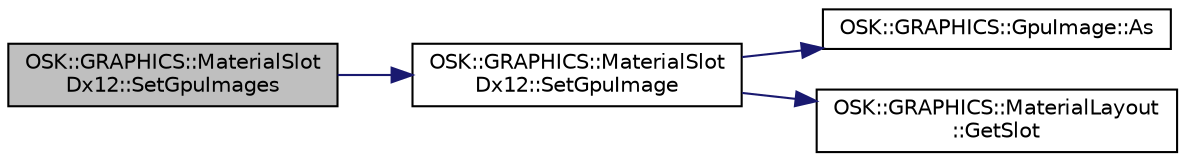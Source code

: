digraph "OSK::GRAPHICS::MaterialSlotDx12::SetGpuImages"
{
 // LATEX_PDF_SIZE
  edge [fontname="Helvetica",fontsize="10",labelfontname="Helvetica",labelfontsize="10"];
  node [fontname="Helvetica",fontsize="10",shape=record];
  rankdir="LR";
  Node1 [label="OSK::GRAPHICS::MaterialSlot\lDx12::SetGpuImages",height=0.2,width=0.4,color="black", fillcolor="grey75", style="filled", fontcolor="black",tooltip="Establece la imagen que será asignada al binding con el nombre dado. Puede usarse esta función para a..."];
  Node1 -> Node2 [color="midnightblue",fontsize="10",style="solid"];
  Node2 [label="OSK::GRAPHICS::MaterialSlot\lDx12::SetGpuImage",height=0.2,width=0.4,color="black", fillcolor="white", style="filled",URL="$class_o_s_k_1_1_g_r_a_p_h_i_c_s_1_1_material_slot_dx12.html#aa4ebea0c5ff02401a6a4680f573f59b3",tooltip="Establece la imagen que será asignada al binding con el nombre dado. Puede usarse esta función para a..."];
  Node2 -> Node3 [color="midnightblue",fontsize="10",style="solid"];
  Node3 [label="OSK::GRAPHICS::GpuImage::As",height=0.2,width=0.4,color="black", fillcolor="white", style="filled",URL="$class_o_s_k_1_1_g_r_a_p_h_i_c_s_1_1_gpu_image.html#a6bc3268b57ede5f9f0541b20d12dfea0",tooltip=" "];
  Node2 -> Node4 [color="midnightblue",fontsize="10",style="solid"];
  Node4 [label="OSK::GRAPHICS::MaterialLayout\l::GetSlot",height=0.2,width=0.4,color="black", fillcolor="white", style="filled",URL="$class_o_s_k_1_1_g_r_a_p_h_i_c_s_1_1_material_layout.html#a7a1845df7f0113a0285adfbea469df90",tooltip="Obtiene el slot con el nombre dado, si existe."];
}
